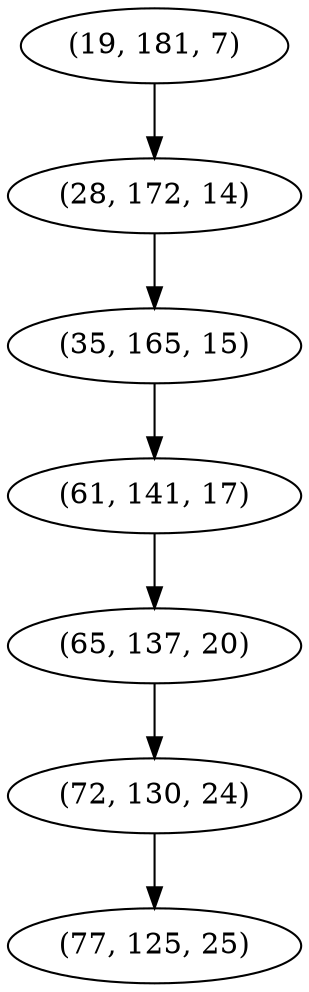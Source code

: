 digraph tree {
    "(19, 181, 7)";
    "(28, 172, 14)";
    "(35, 165, 15)";
    "(61, 141, 17)";
    "(65, 137, 20)";
    "(72, 130, 24)";
    "(77, 125, 25)";
    "(19, 181, 7)" -> "(28, 172, 14)";
    "(28, 172, 14)" -> "(35, 165, 15)";
    "(35, 165, 15)" -> "(61, 141, 17)";
    "(61, 141, 17)" -> "(65, 137, 20)";
    "(65, 137, 20)" -> "(72, 130, 24)";
    "(72, 130, 24)" -> "(77, 125, 25)";
}
